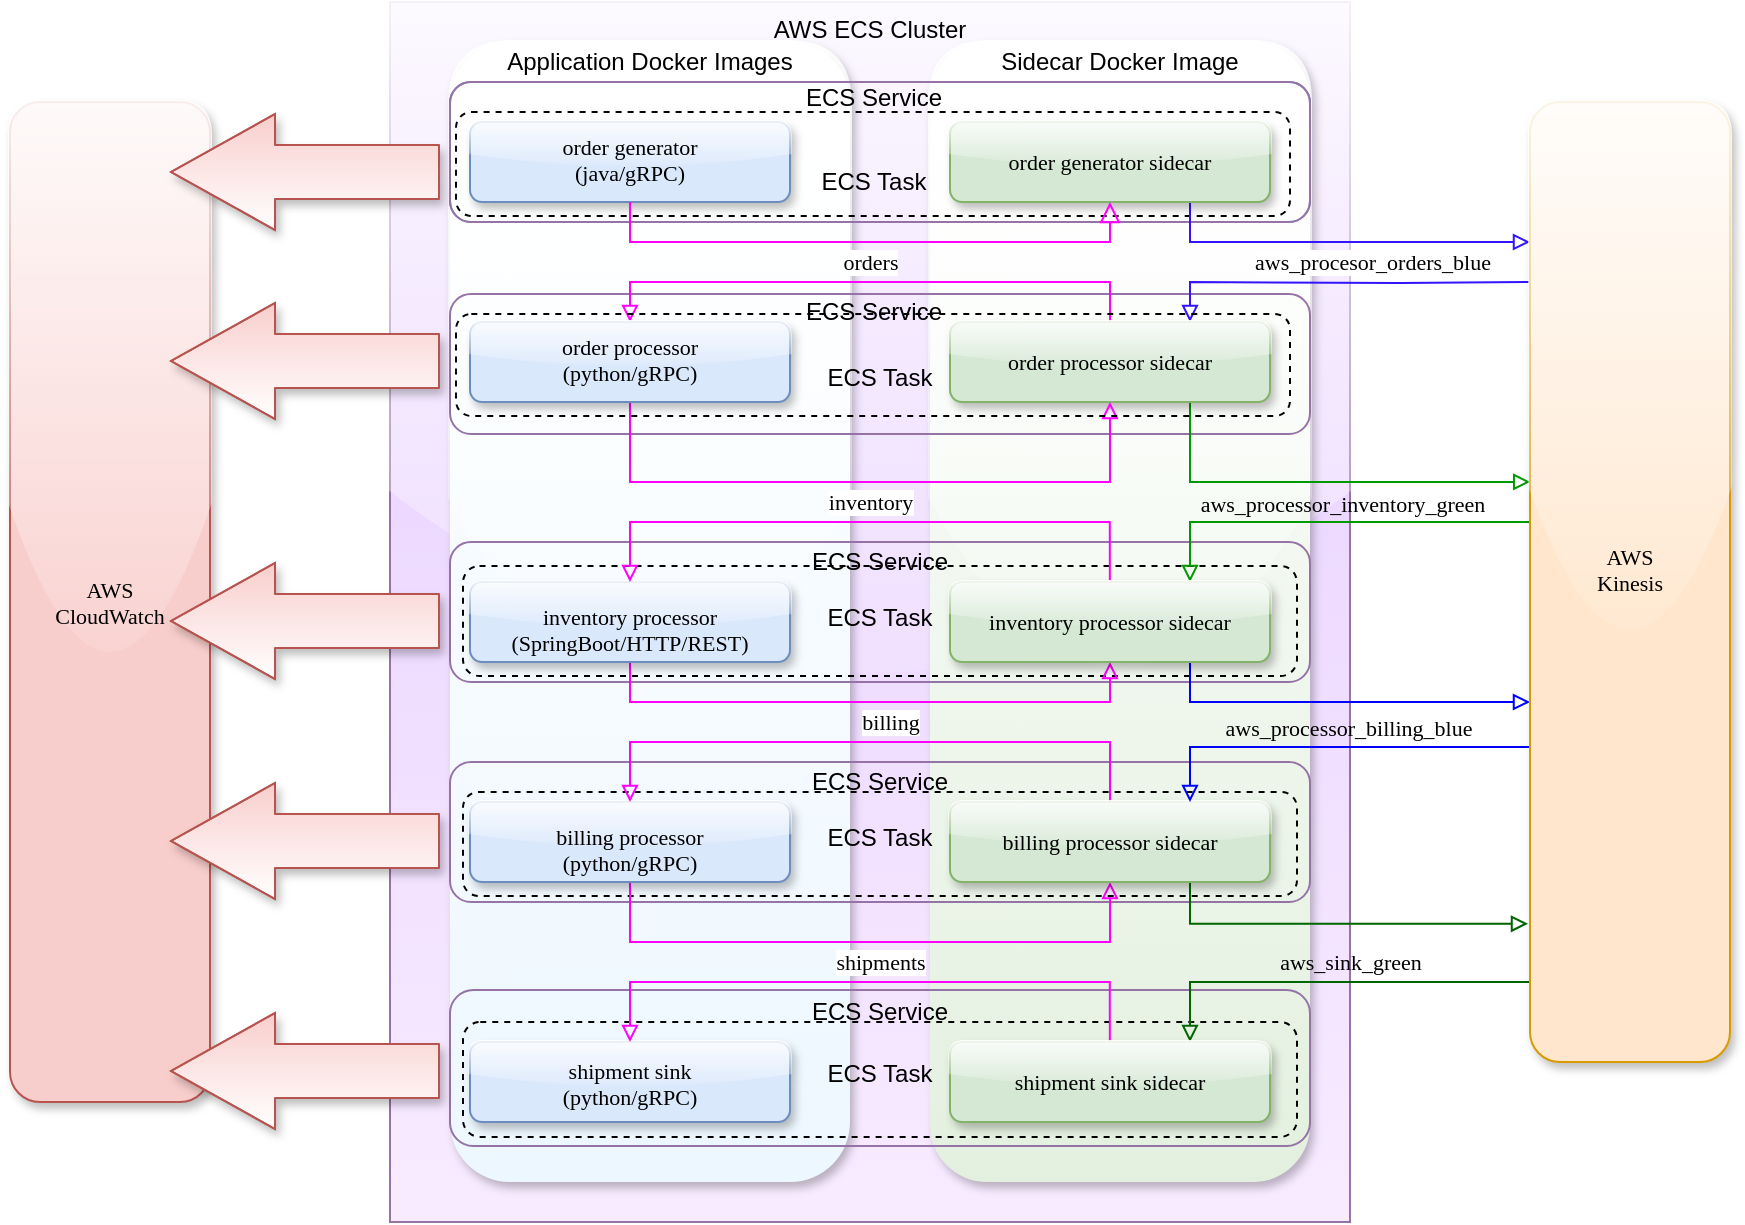 <mxfile version="12.8.9" type="device"><diagram id="C5RBs43oDa-KdzZeNtuy" name="Page-1"><mxGraphModel dx="2679" dy="843" grid="1" gridSize="10" guides="1" tooltips="1" connect="1" arrows="1" fold="1" page="1" pageScale="1" pageWidth="827" pageHeight="1169" math="0" shadow="0"><root><mxCell id="WIyWlLk6GJQsqaUBKTNV-0"/><mxCell id="WIyWlLk6GJQsqaUBKTNV-1" parent="WIyWlLk6GJQsqaUBKTNV-0"/><mxCell id="m7dfGNfcZ7E5Jj7k5Z_e-1" value="AWS ECS Cluster" style="rounded=0;whiteSpace=wrap;html=1;verticalAlign=top;fillColor=#F8EBFF;strokeColor=#9673a6;gradientDirection=north;gradientColor=#E5CCFF;glass=1;" vertex="1" parent="WIyWlLk6GJQsqaUBKTNV-1"><mxGeometry x="-40" y="40" width="480" height="610" as="geometry"/></mxCell><mxCell id="FcInUuQ2naPan1L1-ZMV-4" value="" style="rounded=1;whiteSpace=wrap;html=1;shadow=1;glass=1;labelBackgroundColor=none;fontFamily=Tahoma;fontSize=11;align=center;gradientColor=#E3F0DF;comic=0;strokeColor=none;" parent="WIyWlLk6GJQsqaUBKTNV-1" vertex="1"><mxGeometry x="230" y="60" width="190" height="570" as="geometry"/></mxCell><mxCell id="FcInUuQ2naPan1L1-ZMV-3" value="" style="rounded=1;whiteSpace=wrap;html=1;shadow=1;glass=1;labelBackgroundColor=none;fontFamily=Tahoma;fontSize=11;align=center;strokeColor=none;fillColor=#FFFFFF;gradientColor=#EDF7FF;" parent="WIyWlLk6GJQsqaUBKTNV-1" vertex="1"><mxGeometry x="-10" y="60" width="200" height="570" as="geometry"/></mxCell><mxCell id="m7dfGNfcZ7E5Jj7k5Z_e-84" value="" style="group;rounded=1;" vertex="1" connectable="0" parent="WIyWlLk6GJQsqaUBKTNV-1"><mxGeometry x="-10" y="310" width="430" height="70" as="geometry"/></mxCell><mxCell id="m7dfGNfcZ7E5Jj7k5Z_e-85" value="" style="rounded=1;whiteSpace=wrap;html=1;verticalAlign=top;fillColor=none;strokeColor=#9673a6;gradientColor=#ffffff;" vertex="1" parent="m7dfGNfcZ7E5Jj7k5Z_e-84"><mxGeometry width="430" height="70" as="geometry"/></mxCell><mxCell id="m7dfGNfcZ7E5Jj7k5Z_e-87" value="ECS Task" style="text;html=1;strokeColor=none;fillColor=none;align=center;verticalAlign=middle;whiteSpace=wrap;rounded=0;" vertex="1" parent="m7dfGNfcZ7E5Jj7k5Z_e-84"><mxGeometry x="170" y="28.003" width="90" height="20.0" as="geometry"/></mxCell><mxCell id="m7dfGNfcZ7E5Jj7k5Z_e-88" value="ECS Service" style="text;html=1;strokeColor=none;fillColor=none;align=center;verticalAlign=middle;whiteSpace=wrap;rounded=0;" vertex="1" parent="m7dfGNfcZ7E5Jj7k5Z_e-84"><mxGeometry x="160" width="110" height="20" as="geometry"/></mxCell><mxCell id="m7dfGNfcZ7E5Jj7k5Z_e-86" value="" style="rounded=1;whiteSpace=wrap;html=1;shadow=0;glass=1;labelBackgroundColor=none;fontFamily=Tahoma;fontSize=11;align=center;fontColor=#000000;fillColor=none;dashed=1;" vertex="1" parent="m7dfGNfcZ7E5Jj7k5Z_e-84"><mxGeometry x="6.5" y="12" width="417" height="55" as="geometry"/></mxCell><mxCell id="m7dfGNfcZ7E5Jj7k5Z_e-78" value="" style="group;rounded=1;" vertex="1" connectable="0" parent="WIyWlLk6GJQsqaUBKTNV-1"><mxGeometry x="-10" y="534" width="430" height="78" as="geometry"/></mxCell><mxCell id="m7dfGNfcZ7E5Jj7k5Z_e-25" value="" style="rounded=1;whiteSpace=wrap;html=1;verticalAlign=top;fillColor=none;strokeColor=#9673a6;gradientColor=#ffffff;" vertex="1" parent="m7dfGNfcZ7E5Jj7k5Z_e-78"><mxGeometry width="430" height="78" as="geometry"/></mxCell><mxCell id="m7dfGNfcZ7E5Jj7k5Z_e-26" value="" style="rounded=1;whiteSpace=wrap;html=1;shadow=0;glass=1;labelBackgroundColor=none;fontFamily=Tahoma;fontSize=11;align=center;fontColor=#000000;fillColor=none;dashed=1;" vertex="1" parent="m7dfGNfcZ7E5Jj7k5Z_e-78"><mxGeometry x="6.5" y="16" width="417" height="57.525" as="geometry"/></mxCell><mxCell id="m7dfGNfcZ7E5Jj7k5Z_e-27" value="ECS Task" style="text;html=1;strokeColor=none;fillColor=none;align=center;verticalAlign=middle;whiteSpace=wrap;rounded=0;" vertex="1" parent="m7dfGNfcZ7E5Jj7k5Z_e-78"><mxGeometry x="170" y="31.203" width="90" height="22.286" as="geometry"/></mxCell><mxCell id="m7dfGNfcZ7E5Jj7k5Z_e-65" value="ECS Service" style="text;html=1;strokeColor=none;fillColor=none;align=center;verticalAlign=middle;whiteSpace=wrap;rounded=0;" vertex="1" parent="m7dfGNfcZ7E5Jj7k5Z_e-78"><mxGeometry x="160" width="110" height="22.286" as="geometry"/></mxCell><mxCell id="m7dfGNfcZ7E5Jj7k5Z_e-79" value="" style="group;rounded=1;" vertex="1" connectable="0" parent="WIyWlLk6GJQsqaUBKTNV-1"><mxGeometry x="-10" y="420" width="430" height="70" as="geometry"/></mxCell><mxCell id="m7dfGNfcZ7E5Jj7k5Z_e-80" value="" style="rounded=1;whiteSpace=wrap;html=1;verticalAlign=top;fillColor=none;strokeColor=#9673a6;gradientColor=#ffffff;" vertex="1" parent="m7dfGNfcZ7E5Jj7k5Z_e-79"><mxGeometry width="430" height="70" as="geometry"/></mxCell><mxCell id="m7dfGNfcZ7E5Jj7k5Z_e-81" value="" style="rounded=1;whiteSpace=wrap;html=1;shadow=0;glass=1;labelBackgroundColor=none;fontFamily=Tahoma;fontSize=11;align=center;fontColor=#000000;fillColor=none;dashed=1;" vertex="1" parent="m7dfGNfcZ7E5Jj7k5Z_e-79"><mxGeometry x="6.5" y="15" width="417" height="52" as="geometry"/></mxCell><mxCell id="m7dfGNfcZ7E5Jj7k5Z_e-82" value="ECS Task" style="text;html=1;strokeColor=none;fillColor=none;align=center;verticalAlign=middle;whiteSpace=wrap;rounded=0;" vertex="1" parent="m7dfGNfcZ7E5Jj7k5Z_e-79"><mxGeometry x="170" y="28.003" width="90" height="20.0" as="geometry"/></mxCell><mxCell id="m7dfGNfcZ7E5Jj7k5Z_e-83" value="ECS Service" style="text;html=1;strokeColor=none;fillColor=none;align=center;verticalAlign=middle;whiteSpace=wrap;rounded=0;" vertex="1" parent="m7dfGNfcZ7E5Jj7k5Z_e-79"><mxGeometry x="160" width="110" height="20" as="geometry"/></mxCell><mxCell id="m7dfGNfcZ7E5Jj7k5Z_e-13" value="" style="rounded=1;whiteSpace=wrap;html=1;verticalAlign=top;fillColor=none;strokeColor=#9673a6;gradientColor=#ffffff;" vertex="1" parent="WIyWlLk6GJQsqaUBKTNV-1"><mxGeometry x="-10" y="186" width="430" height="70" as="geometry"/></mxCell><mxCell id="m7dfGNfcZ7E5Jj7k5Z_e-8" value="" style="group;fillColor=none;strokeColor=#6c8ebf;glass=1;gradientColor=#ffffff;rounded=1;" vertex="1" connectable="0" parent="WIyWlLk6GJQsqaUBKTNV-1"><mxGeometry x="-10" y="80" width="430" height="70" as="geometry"/></mxCell><mxCell id="m7dfGNfcZ7E5Jj7k5Z_e-9" value="" style="rounded=1;whiteSpace=wrap;html=1;verticalAlign=top;fillColor=none;strokeColor=#9673a6;gradientColor=#ffffff;" vertex="1" parent="m7dfGNfcZ7E5Jj7k5Z_e-8"><mxGeometry width="430" height="70" as="geometry"/></mxCell><mxCell id="m7dfGNfcZ7E5Jj7k5Z_e-10" value="" style="rounded=1;whiteSpace=wrap;html=1;shadow=0;glass=1;labelBackgroundColor=none;fontFamily=Tahoma;fontSize=11;align=center;fontColor=#000000;fillColor=none;dashed=1;" vertex="1" parent="m7dfGNfcZ7E5Jj7k5Z_e-8"><mxGeometry x="3" y="15" width="417" height="52" as="geometry"/></mxCell><mxCell id="m7dfGNfcZ7E5Jj7k5Z_e-11" value="ECS Task" style="text;html=1;strokeColor=none;fillColor=none;align=center;verticalAlign=middle;whiteSpace=wrap;rounded=0;" vertex="1" parent="m7dfGNfcZ7E5Jj7k5Z_e-8"><mxGeometry x="166.5" y="40" width="90" height="20" as="geometry"/></mxCell><mxCell id="m7dfGNfcZ7E5Jj7k5Z_e-61" value="ECS Service" style="text;html=1;strokeColor=none;fillColor=none;align=center;verticalAlign=middle;whiteSpace=wrap;rounded=0;" vertex="1" parent="m7dfGNfcZ7E5Jj7k5Z_e-8"><mxGeometry x="156.5" y="-2" width="110" height="20" as="geometry"/></mxCell><mxCell id="m7dfGNfcZ7E5Jj7k5Z_e-90" value="ECS Service" style="text;html=1;strokeColor=none;fillColor=none;align=center;verticalAlign=middle;whiteSpace=wrap;rounded=0;" vertex="1" parent="m7dfGNfcZ7E5Jj7k5Z_e-8"><mxGeometry x="156.5" y="105" width="110" height="20" as="geometry"/></mxCell><mxCell id="WIyWlLk6GJQsqaUBKTNV-3" value="" style="rounded=1;whiteSpace=wrap;html=1;fontSize=11;glass=1;strokeWidth=1;shadow=1;fontFamily=Tahoma;fillColor=#dae8fc;strokeColor=#6c8ebf;" parent="WIyWlLk6GJQsqaUBKTNV-1" vertex="1"><mxGeometry y="100" width="160" height="40" as="geometry"/></mxCell><mxCell id="2fLI0JO3J622vSt6gNsH-3" value="" style="edgeStyle=orthogonalEdgeStyle;rounded=0;orthogonalLoop=1;jettySize=auto;html=1;exitX=0.75;exitY=1;exitDx=0;exitDy=0;fontFamily=Tahoma;fontSize=11;strokeColor=#3414FF;endArrow=block;endFill=0;" parent="WIyWlLk6GJQsqaUBKTNV-1" source="WIyWlLk6GJQsqaUBKTNV-7" target="2fLI0JO3J622vSt6gNsH-63" edge="1"><mxGeometry x="0.479" y="52" relative="1" as="geometry"><mxPoint x="490" y="142" as="targetPoint"/><mxPoint as="offset"/><Array as="points"><mxPoint x="360" y="160"/></Array></mxGeometry></mxCell><mxCell id="WIyWlLk6GJQsqaUBKTNV-7" value="order generator sidecar" style="rounded=1;whiteSpace=wrap;html=1;fontSize=11;glass=1;strokeWidth=1;shadow=1;fontFamily=Tahoma;fillColor=#d5e8d4;strokeColor=#82b366;" parent="WIyWlLk6GJQsqaUBKTNV-1" vertex="1"><mxGeometry x="240" y="100" width="160" height="40" as="geometry"/></mxCell><mxCell id="2fLI0JO3J622vSt6gNsH-0" value="" style="rounded=0;html=1;jettySize=auto;orthogonalLoop=1;fontSize=11;endArrow=block;endFill=0;endSize=8;strokeWidth=1;shadow=0;labelBackgroundColor=none;edgeStyle=orthogonalEdgeStyle;fontFamily=Tahoma;strokeColor=#FF00FF;exitX=0.5;exitY=1;exitDx=0;exitDy=0;entryX=0.5;entryY=1;entryDx=0;entryDy=0;" parent="WIyWlLk6GJQsqaUBKTNV-1" source="WIyWlLk6GJQsqaUBKTNV-3" target="WIyWlLk6GJQsqaUBKTNV-7" edge="1"><mxGeometry x="0.071" y="-20" relative="1" as="geometry"><mxPoint x="160" y="100" as="sourcePoint"/><mxPoint x="340" y="100" as="targetPoint"/><mxPoint as="offset"/></mxGeometry></mxCell><mxCell id="2fLI0JO3J622vSt6gNsH-5" value="aws_procesor_orders_blue" style="edgeStyle=orthogonalEdgeStyle;rounded=0;orthogonalLoop=1;jettySize=auto;html=1;exitX=0;exitY=0.5;exitDx=0;exitDy=0;entryX=0.75;entryY=0;entryDx=0;entryDy=0;fontFamily=Tahoma;fontSize=11;strokeColor=#3414FF;endArrow=block;endFill=0;" parent="WIyWlLk6GJQsqaUBKTNV-1" target="2fLI0JO3J622vSt6gNsH-4" edge="1"><mxGeometry x="-0.158" y="-10" relative="1" as="geometry"><mxPoint as="offset"/><mxPoint x="530" y="180" as="sourcePoint"/></mxGeometry></mxCell><mxCell id="2fLI0JO3J622vSt6gNsH-7" value="orders" style="edgeStyle=orthogonalEdgeStyle;rounded=0;orthogonalLoop=1;jettySize=auto;html=1;exitX=0.5;exitY=0;exitDx=0;exitDy=0;entryX=0.5;entryY=0;entryDx=0;entryDy=0;fontFamily=Tahoma;fontSize=11;strokeColor=#FF00FF;endArrow=block;endFill=0;" parent="WIyWlLk6GJQsqaUBKTNV-1" source="2fLI0JO3J622vSt6gNsH-4" target="2fLI0JO3J622vSt6gNsH-6" edge="1"><mxGeometry y="-10" relative="1" as="geometry"><mxPoint as="offset"/></mxGeometry></mxCell><mxCell id="2fLI0JO3J622vSt6gNsH-45" style="edgeStyle=orthogonalEdgeStyle;rounded=0;orthogonalLoop=1;jettySize=auto;html=1;exitX=0.75;exitY=1;exitDx=0;exitDy=0;entryX=0.001;entryY=0.444;entryDx=0;entryDy=0;fontFamily=Tahoma;fontSize=11;strokeColor=#009900;entryPerimeter=0;endArrow=block;endFill=0;" parent="WIyWlLk6GJQsqaUBKTNV-1" source="2fLI0JO3J622vSt6gNsH-4" edge="1"><mxGeometry relative="1" as="geometry"><Array as="points"><mxPoint x="360" y="280"/></Array><mxPoint x="530.1" y="279.96" as="targetPoint"/></mxGeometry></mxCell><mxCell id="2fLI0JO3J622vSt6gNsH-46" value="aws_processor_inventory_green" style="text;html=1;align=center;verticalAlign=middle;resizable=0;points=[];labelBackgroundColor=none;fontFamily=Tahoma;fontSize=11;" parent="2fLI0JO3J622vSt6gNsH-45" vertex="1" connectable="0"><mxGeometry x="0.33" y="-5" relative="1" as="geometry"><mxPoint x="-24" y="6" as="offset"/></mxGeometry></mxCell><mxCell id="2fLI0JO3J622vSt6gNsH-4" value="order processor sidecar" style="rounded=1;whiteSpace=wrap;html=1;fontSize=11;glass=1;strokeWidth=1;shadow=1;fontFamily=Tahoma;fillColor=#d5e8d4;strokeColor=#82b366;" parent="WIyWlLk6GJQsqaUBKTNV-1" vertex="1"><mxGeometry x="240" y="200" width="160" height="40" as="geometry"/></mxCell><mxCell id="2fLI0JO3J622vSt6gNsH-8" style="edgeStyle=orthogonalEdgeStyle;rounded=0;orthogonalLoop=1;jettySize=auto;html=1;exitX=0.5;exitY=1;exitDx=0;exitDy=0;entryX=0.5;entryY=1;entryDx=0;entryDy=0;fontFamily=Tahoma;fontSize=11;strokeColor=#FF00FF;endArrow=block;endFill=0;" parent="WIyWlLk6GJQsqaUBKTNV-1" source="2fLI0JO3J622vSt6gNsH-6" target="2fLI0JO3J622vSt6gNsH-4" edge="1"><mxGeometry relative="1" as="geometry"><Array as="points"><mxPoint x="80" y="280"/><mxPoint x="320" y="280"/></Array></mxGeometry></mxCell><mxCell id="2fLI0JO3J622vSt6gNsH-39" value="inventory" style="text;html=1;align=center;verticalAlign=middle;resizable=0;points=[];labelBackgroundColor=#ffffff;fontFamily=Tahoma;fontSize=11;" parent="2fLI0JO3J622vSt6gNsH-8" vertex="1" connectable="0"><mxGeometry x="-0.25" y="-4" relative="1" as="geometry"><mxPoint x="40" y="6" as="offset"/></mxGeometry></mxCell><mxCell id="2fLI0JO3J622vSt6gNsH-6" value="" style="rounded=1;whiteSpace=wrap;html=1;fontSize=11;glass=1;strokeWidth=1;shadow=1;fontFamily=Tahoma;fillColor=#dae8fc;strokeColor=#6c8ebf;" parent="WIyWlLk6GJQsqaUBKTNV-1" vertex="1"><mxGeometry y="200" width="160" height="40" as="geometry"/></mxCell><mxCell id="2fLI0JO3J622vSt6gNsH-32" style="edgeStyle=orthogonalEdgeStyle;rounded=0;orthogonalLoop=1;jettySize=auto;html=1;entryX=0.75;entryY=0;entryDx=0;entryDy=0;exitX=0;exitY=0.5;exitDx=0;exitDy=0;fontFamily=Tahoma;fontSize=11;strokeColor=#009900;endArrow=block;endFill=0;" parent="WIyWlLk6GJQsqaUBKTNV-1" target="2fLI0JO3J622vSt6gNsH-13" edge="1"><mxGeometry relative="1" as="geometry"><mxPoint x="530" y="310" as="sourcePoint"/><Array as="points"><mxPoint x="530" y="300"/><mxPoint x="360" y="300"/></Array></mxGeometry></mxCell><mxCell id="2fLI0JO3J622vSt6gNsH-21" style="edgeStyle=orthogonalEdgeStyle;rounded=0;orthogonalLoop=1;jettySize=auto;html=1;exitX=0.5;exitY=1;exitDx=0;exitDy=0;entryX=0.5;entryY=1;entryDx=0;entryDy=0;fontFamily=Tahoma;fontSize=11;strokeColor=#FF00FF;endArrow=block;endFill=0;" parent="WIyWlLk6GJQsqaUBKTNV-1" source="2fLI0JO3J622vSt6gNsH-11" target="2fLI0JO3J622vSt6gNsH-13" edge="1"><mxGeometry relative="1" as="geometry"><Array as="points"><mxPoint x="80" y="390"/><mxPoint x="320" y="390"/></Array></mxGeometry></mxCell><mxCell id="2fLI0JO3J622vSt6gNsH-11" value="" style="rounded=1;whiteSpace=wrap;html=1;fontSize=11;glass=1;strokeWidth=1;shadow=1;fontFamily=Tahoma;fillColor=#dae8fc;strokeColor=#6c8ebf;" parent="WIyWlLk6GJQsqaUBKTNV-1" vertex="1"><mxGeometry y="330" width="160" height="40" as="geometry"/></mxCell><mxCell id="2fLI0JO3J622vSt6gNsH-20" value="" style="edgeStyle=orthogonalEdgeStyle;rounded=0;orthogonalLoop=1;jettySize=auto;html=1;exitX=0.784;exitY=0.136;exitDx=0;exitDy=0;entryX=0.5;entryY=0;entryDx=0;entryDy=0;fontFamily=Tahoma;fontSize=11;strokeColor=#FF00FF;endArrow=block;endFill=0;exitPerimeter=0;" parent="WIyWlLk6GJQsqaUBKTNV-1" target="2fLI0JO3J622vSt6gNsH-11" edge="1"><mxGeometry y="-10" relative="1" as="geometry"><Array as="points"><mxPoint x="320" y="300"/><mxPoint x="80" y="300"/></Array><mxPoint as="offset"/><mxPoint x="319.928" y="329.98" as="sourcePoint"/></mxGeometry></mxCell><mxCell id="2fLI0JO3J622vSt6gNsH-50" style="edgeStyle=orthogonalEdgeStyle;rounded=0;orthogonalLoop=1;jettySize=auto;html=1;exitX=0.75;exitY=1;exitDx=0;exitDy=0;fontFamily=Tahoma;fontSize=11;strokeColor=#0000FF;endArrow=block;endFill=0;" parent="WIyWlLk6GJQsqaUBKTNV-1" source="2fLI0JO3J622vSt6gNsH-13" edge="1"><mxGeometry relative="1" as="geometry"><mxPoint x="530" y="390" as="targetPoint"/><Array as="points"><mxPoint x="360" y="390"/></Array></mxGeometry></mxCell><mxCell id="2fLI0JO3J622vSt6gNsH-13" value="inventory processor sidecar" style="rounded=1;whiteSpace=wrap;html=1;fontSize=11;glass=1;strokeWidth=1;shadow=1;fontFamily=Tahoma;fillColor=#d5e8d4;strokeColor=#82b366;" parent="WIyWlLk6GJQsqaUBKTNV-1" vertex="1"><mxGeometry x="240" y="330" width="160" height="40" as="geometry"/></mxCell><mxCell id="2fLI0JO3J622vSt6gNsH-23" style="edgeStyle=orthogonalEdgeStyle;rounded=0;orthogonalLoop=1;jettySize=auto;html=1;exitX=0.5;exitY=1;exitDx=0;exitDy=0;entryX=0.5;entryY=1;entryDx=0;entryDy=0;fontFamily=Tahoma;fontSize=11;strokeColor=#FF00FF;endArrow=block;endFill=0;" parent="WIyWlLk6GJQsqaUBKTNV-1" source="2fLI0JO3J622vSt6gNsH-15" target="2fLI0JO3J622vSt6gNsH-16" edge="1"><mxGeometry relative="1" as="geometry"><Array as="points"><mxPoint x="80" y="510"/><mxPoint x="320" y="510"/></Array></mxGeometry></mxCell><mxCell id="2fLI0JO3J622vSt6gNsH-15" value="" style="rounded=1;whiteSpace=wrap;html=1;fontSize=11;glass=1;strokeWidth=1;shadow=1;fontFamily=Tahoma;fillColor=#dae8fc;strokeColor=#6c8ebf;" parent="WIyWlLk6GJQsqaUBKTNV-1" vertex="1"><mxGeometry y="440" width="160" height="40" as="geometry"/></mxCell><mxCell id="2fLI0JO3J622vSt6gNsH-22" style="edgeStyle=orthogonalEdgeStyle;rounded=0;orthogonalLoop=1;jettySize=auto;html=1;exitX=0.5;exitY=0;exitDx=0;exitDy=0;entryX=0.5;entryY=0;entryDx=0;entryDy=0;fontFamily=Tahoma;fontSize=11;strokeColor=#FF00FF;endArrow=block;endFill=0;" parent="WIyWlLk6GJQsqaUBKTNV-1" source="2fLI0JO3J622vSt6gNsH-16" target="2fLI0JO3J622vSt6gNsH-15" edge="1"><mxGeometry relative="1" as="geometry"><Array as="points"><mxPoint x="320" y="410"/><mxPoint x="80" y="410"/></Array></mxGeometry></mxCell><mxCell id="2fLI0JO3J622vSt6gNsH-56" value="billing" style="text;html=1;align=center;verticalAlign=middle;resizable=0;points=[];labelBackgroundColor=#ffffff;fontFamily=Tahoma;fontSize=11;" parent="2fLI0JO3J622vSt6gNsH-22" vertex="1" connectable="0"><mxGeometry x="0.114" relative="1" as="geometry"><mxPoint x="27" y="-10" as="offset"/></mxGeometry></mxCell><mxCell id="2fLI0JO3J622vSt6gNsH-52" style="edgeStyle=orthogonalEdgeStyle;rounded=0;orthogonalLoop=1;jettySize=auto;html=1;exitX=0.75;exitY=1;exitDx=0;exitDy=0;fontFamily=Tahoma;fontSize=11;strokeColor=#006600;endArrow=block;endFill=0;entryX=-0.01;entryY=0.856;entryDx=0;entryDy=0;entryPerimeter=0;" parent="WIyWlLk6GJQsqaUBKTNV-1" source="2fLI0JO3J622vSt6gNsH-16" target="2fLI0JO3J622vSt6gNsH-63" edge="1"><mxGeometry relative="1" as="geometry"><mxPoint x="500" y="500" as="targetPoint"/><Array as="points"><mxPoint x="360" y="501"/></Array></mxGeometry></mxCell><mxCell id="2fLI0JO3J622vSt6gNsH-16" value="billing processor sidecar" style="rounded=1;whiteSpace=wrap;html=1;fontSize=11;glass=1;strokeWidth=1;shadow=1;fontFamily=Tahoma;fillColor=#d5e8d4;strokeColor=#82b366;" parent="WIyWlLk6GJQsqaUBKTNV-1" vertex="1"><mxGeometry x="240" y="440" width="160" height="40" as="geometry"/></mxCell><mxCell id="2fLI0JO3J622vSt6gNsH-17" value="" style="rounded=1;fontSize=11;glass=1;strokeWidth=1;shadow=1;fontFamily=Tahoma;fillColor=#dae8fc;strokeColor=#6c8ebf;" parent="WIyWlLk6GJQsqaUBKTNV-1" vertex="1"><mxGeometry y="560" width="160" height="40" as="geometry"/></mxCell><mxCell id="2fLI0JO3J622vSt6gNsH-24" value="shipments" style="edgeStyle=orthogonalEdgeStyle;rounded=0;orthogonalLoop=1;jettySize=auto;html=1;entryX=0.5;entryY=0;entryDx=0;entryDy=0;fontFamily=Tahoma;fontSize=11;strokeColor=#FF00FF;endArrow=block;endFill=0;exitX=0.784;exitY=0.333;exitDx=0;exitDy=0;exitPerimeter=0;" parent="WIyWlLk6GJQsqaUBKTNV-1" target="2fLI0JO3J622vSt6gNsH-17" edge="1"><mxGeometry y="-10" relative="1" as="geometry"><mxPoint as="offset"/><Array as="points"><mxPoint x="320" y="530"/><mxPoint x="80" y="530"/></Array><mxPoint x="319.928" y="569.98" as="sourcePoint"/></mxGeometry></mxCell><mxCell id="2fLI0JO3J622vSt6gNsH-60" value="aws_sink_green" style="edgeStyle=orthogonalEdgeStyle;rounded=0;orthogonalLoop=1;jettySize=auto;html=1;exitX=0.75;exitY=0;exitDx=0;exitDy=0;entryX=0.01;entryY=0.705;entryDx=0;entryDy=0;entryPerimeter=0;endArrow=none;endFill=0;startArrow=block;startFill=0;fontFamily=Tahoma;fontSize=11;strokeColor=#006600;labelBackgroundColor=none;" parent="WIyWlLk6GJQsqaUBKTNV-1" source="2fLI0JO3J622vSt6gNsH-18" edge="1"><mxGeometry x="0.074" y="10" relative="1" as="geometry"><Array as="points"><mxPoint x="360" y="530"/><mxPoint x="531" y="530"/></Array><mxPoint as="offset"/><mxPoint x="531" y="526.25" as="targetPoint"/></mxGeometry></mxCell><mxCell id="2fLI0JO3J622vSt6gNsH-18" value="shipment sink sidecar" style="rounded=1;whiteSpace=wrap;html=1;fontSize=11;glass=1;strokeWidth=1;shadow=1;fontFamily=Tahoma;fillColor=#d5e8d4;strokeColor=#82b366;" parent="WIyWlLk6GJQsqaUBKTNV-1" vertex="1"><mxGeometry x="240" y="560" width="160" height="40" as="geometry"/></mxCell><mxCell id="2fLI0JO3J622vSt6gNsH-51" style="edgeStyle=orthogonalEdgeStyle;rounded=0;orthogonalLoop=1;jettySize=auto;html=1;exitX=0;exitY=0.25;exitDx=0;exitDy=0;entryX=0.75;entryY=0;entryDx=0;entryDy=0;fontFamily=Tahoma;fontSize=11;strokeColor=#0000FF;endArrow=block;endFill=0;" parent="WIyWlLk6GJQsqaUBKTNV-1" target="2fLI0JO3J622vSt6gNsH-16" edge="1"><mxGeometry relative="1" as="geometry"><Array as="points"><mxPoint x="360" y="413"/></Array><mxPoint x="530" y="412.5" as="sourcePoint"/></mxGeometry></mxCell><mxCell id="2fLI0JO3J622vSt6gNsH-55" value="aws_processor_billing_blue" style="text;html=1;align=center;verticalAlign=middle;resizable=0;points=[];labelBackgroundColor=none;fontFamily=Tahoma;fontSize=11;" parent="2fLI0JO3J622vSt6gNsH-51" vertex="1" connectable="0"><mxGeometry x="-0.132" y="5" relative="1" as="geometry"><mxPoint x="-5.95" y="-15" as="offset"/></mxGeometry></mxCell><mxCell id="2fLI0JO3J622vSt6gNsH-63" value="AWS&#xA;Kinesis&#xA;" style="rounded=1;fontFamily=Tahoma;fontSize=11;fillColor=#ffe6cc;strokeColor=#d79b00;glass=1;shadow=1;" parent="WIyWlLk6GJQsqaUBKTNV-1" vertex="1"><mxGeometry x="530" y="90" width="100" height="480" as="geometry"/></mxCell><mxCell id="IUzO2oyUnzzgcWJ4evGi-2" value="order generator&#xA;(java/gRPC)&#xA;" style="text;strokeColor=none;fillColor=none;align=center;verticalAlign=middle;rounded=0;shadow=1;glass=1;labelBackgroundColor=none;fontFamily=Tahoma;fontSize=11;" parent="WIyWlLk6GJQsqaUBKTNV-1" vertex="1"><mxGeometry x="-15" y="100" width="190" height="50" as="geometry"/></mxCell><mxCell id="IUzO2oyUnzzgcWJ4evGi-3" value="order processor&#xA;(python/gRPC)&#xA;" style="text;strokeColor=none;fillColor=none;align=center;verticalAlign=middle;rounded=0;shadow=1;glass=1;labelBackgroundColor=none;fontFamily=Tahoma;fontSize=11;" parent="WIyWlLk6GJQsqaUBKTNV-1" vertex="1"><mxGeometry x="10" y="210" width="140" height="30" as="geometry"/></mxCell><mxCell id="IUzO2oyUnzzgcWJ4evGi-5" value="inventory processor&#xA;(SpringBoot/HTTP/REST)&#xA;" style="text;strokeColor=none;fillColor=none;align=center;verticalAlign=middle;rounded=0;shadow=1;glass=1;labelBackgroundColor=none;fontFamily=Tahoma;fontSize=11;" parent="WIyWlLk6GJQsqaUBKTNV-1" vertex="1"><mxGeometry y="340" width="160" height="40" as="geometry"/></mxCell><mxCell id="IUzO2oyUnzzgcWJ4evGi-6" value="billing processor&#xA;(python/gRPC)&#xA;" style="text;strokeColor=none;fillColor=none;align=center;verticalAlign=middle;rounded=0;shadow=1;glass=1;labelBackgroundColor=none;fontFamily=Tahoma;fontSize=11;" parent="WIyWlLk6GJQsqaUBKTNV-1" vertex="1"><mxGeometry x="15" y="450" width="130" height="40" as="geometry"/></mxCell><mxCell id="FcInUuQ2naPan1L1-ZMV-0" value="shipment sink&#xA;(python/gRPC)&#xA;&#xA;&#xA;" style="text;strokeColor=none;fillColor=none;align=center;verticalAlign=middle;rounded=0;shadow=1;glass=1;labelBackgroundColor=none;fontFamily=Tahoma;fontSize=11;" parent="WIyWlLk6GJQsqaUBKTNV-1" vertex="1"><mxGeometry y="580" width="160" height="40" as="geometry"/></mxCell><mxCell id="m7dfGNfcZ7E5Jj7k5Z_e-46" value="AWS&#xA;CloudWatch" style="rounded=1;fontFamily=Tahoma;fontSize=11;fillColor=#f8cecc;strokeColor=#b85450;glass=1;shadow=1;verticalAlign=middle;" vertex="1" parent="WIyWlLk6GJQsqaUBKTNV-1"><mxGeometry x="-230" y="90" width="100" height="500" as="geometry"/></mxCell><mxCell id="m7dfGNfcZ7E5Jj7k5Z_e-53" value="" style="shape=flexArrow;endArrow=classic;html=1;endWidth=30;endSize=17;width=27;exitX=0;exitY=0.5;exitDx=0;exitDy=0;fillColor=#f8cecc;strokeColor=#b85450;gradientColor=#ffffff;shadow=1;" edge="1" parent="WIyWlLk6GJQsqaUBKTNV-1" source="IUzO2oyUnzzgcWJ4evGi-2"><mxGeometry width="50" height="50" relative="1" as="geometry"><mxPoint x="-100" y="30" as="sourcePoint"/><mxPoint x="-150" y="125" as="targetPoint"/><Array as="points"><mxPoint x="-90" y="125"/></Array></mxGeometry></mxCell><mxCell id="m7dfGNfcZ7E5Jj7k5Z_e-56" value="" style="shape=flexArrow;endArrow=classic;html=1;endWidth=30;endSize=17;width=27;exitX=0;exitY=0.5;exitDx=0;exitDy=0;fillColor=#f8cecc;strokeColor=#b85450;gradientColor=#ffffff;shadow=1;" edge="1" parent="WIyWlLk6GJQsqaUBKTNV-1"><mxGeometry width="50" height="50" relative="1" as="geometry"><mxPoint x="-15" y="219.5" as="sourcePoint"/><mxPoint x="-150" y="219.5" as="targetPoint"/><Array as="points"><mxPoint x="-90" y="219.5"/></Array></mxGeometry></mxCell><mxCell id="m7dfGNfcZ7E5Jj7k5Z_e-57" value="" style="shape=flexArrow;endArrow=classic;html=1;endWidth=30;endSize=17;width=27;exitX=0;exitY=0.5;exitDx=0;exitDy=0;fillColor=#f8cecc;strokeColor=#b85450;gradientColor=#ffffff;shadow=1;" edge="1" parent="WIyWlLk6GJQsqaUBKTNV-1"><mxGeometry width="50" height="50" relative="1" as="geometry"><mxPoint x="-15" y="349.5" as="sourcePoint"/><mxPoint x="-150" y="349.5" as="targetPoint"/><Array as="points"><mxPoint x="-90" y="349.5"/></Array></mxGeometry></mxCell><mxCell id="m7dfGNfcZ7E5Jj7k5Z_e-58" value="" style="shape=flexArrow;endArrow=classic;html=1;endWidth=30;endSize=17;width=27;exitX=0;exitY=0.5;exitDx=0;exitDy=0;fillColor=#f8cecc;strokeColor=#b85450;gradientColor=#ffffff;shadow=1;" edge="1" parent="WIyWlLk6GJQsqaUBKTNV-1"><mxGeometry width="50" height="50" relative="1" as="geometry"><mxPoint x="-15" y="459.5" as="sourcePoint"/><mxPoint x="-150" y="459.5" as="targetPoint"/><Array as="points"><mxPoint x="-90" y="459.5"/></Array></mxGeometry></mxCell><mxCell id="m7dfGNfcZ7E5Jj7k5Z_e-59" value="" style="shape=flexArrow;endArrow=classic;html=1;endWidth=30;endSize=17;width=27;exitX=0;exitY=0.5;exitDx=0;exitDy=0;fillColor=#f8cecc;strokeColor=#b85450;gradientColor=#ffffff;shadow=1;" edge="1" parent="WIyWlLk6GJQsqaUBKTNV-1"><mxGeometry width="50" height="50" relative="1" as="geometry"><mxPoint x="-15" y="574.5" as="sourcePoint"/><mxPoint x="-150" y="574.5" as="targetPoint"/><Array as="points"><mxPoint x="-90" y="574.5"/></Array></mxGeometry></mxCell><mxCell id="m7dfGNfcZ7E5Jj7k5Z_e-14" value="" style="rounded=1;whiteSpace=wrap;html=1;shadow=0;glass=1;labelBackgroundColor=none;fontFamily=Tahoma;fontSize=11;align=center;fontColor=#000000;fillColor=none;dashed=1;" vertex="1" parent="WIyWlLk6GJQsqaUBKTNV-1"><mxGeometry x="-7" y="196" width="417" height="51" as="geometry"/></mxCell><mxCell id="m7dfGNfcZ7E5Jj7k5Z_e-15" value="ECS Task" style="text;html=1;strokeColor=none;fillColor=none;align=center;verticalAlign=middle;whiteSpace=wrap;rounded=0;" vertex="1" parent="WIyWlLk6GJQsqaUBKTNV-1"><mxGeometry x="160" y="220.358" width="90" height="14.286" as="geometry"/></mxCell><mxCell id="m7dfGNfcZ7E5Jj7k5Z_e-94" value="Application Docker Images" style="text;html=1;strokeColor=none;fillColor=none;align=center;verticalAlign=middle;whiteSpace=wrap;rounded=0;shadow=1;glass=1;" vertex="1" parent="WIyWlLk6GJQsqaUBKTNV-1"><mxGeometry y="60" width="180" height="20" as="geometry"/></mxCell><mxCell id="m7dfGNfcZ7E5Jj7k5Z_e-95" value="Sidecar Docker Image" style="text;html=1;strokeColor=none;fillColor=none;align=center;verticalAlign=middle;whiteSpace=wrap;rounded=0;shadow=1;glass=1;" vertex="1" parent="WIyWlLk6GJQsqaUBKTNV-1"><mxGeometry x="235" y="60" width="180" height="20" as="geometry"/></mxCell></root></mxGraphModel></diagram></mxfile>